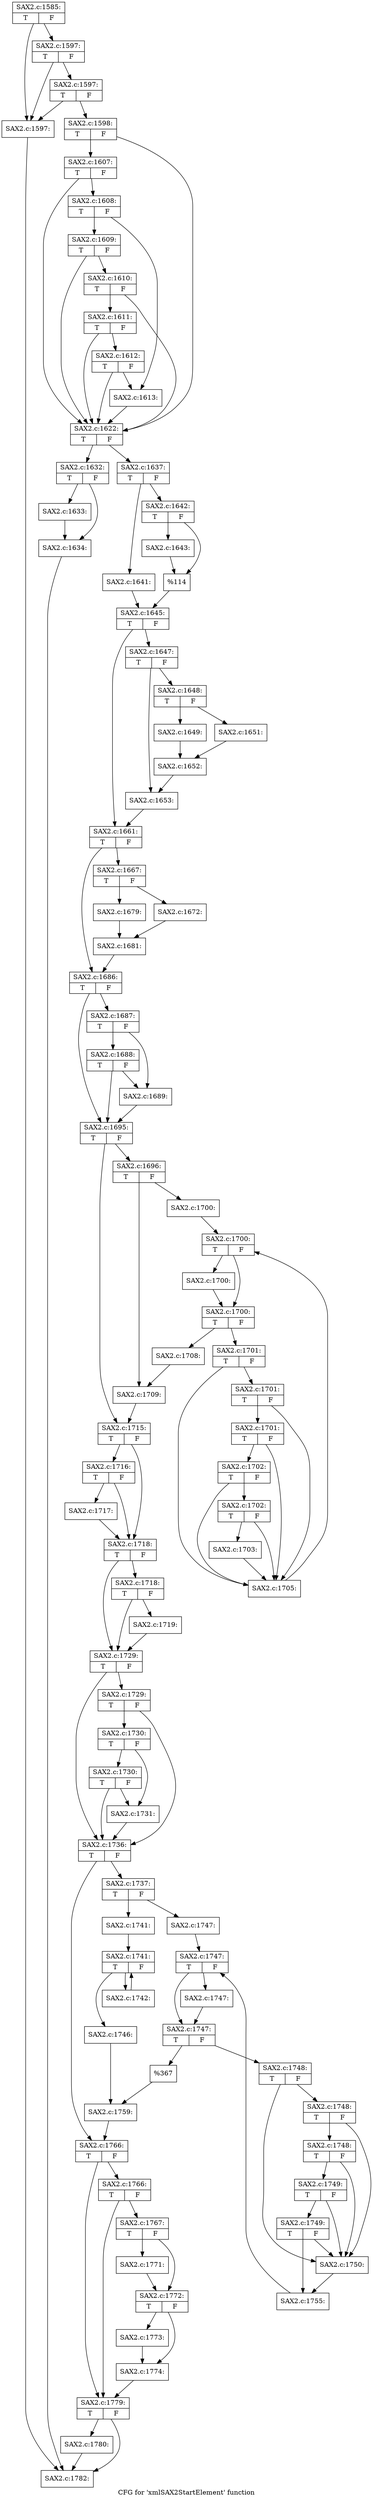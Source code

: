 digraph "CFG for 'xmlSAX2StartElement' function" {
	label="CFG for 'xmlSAX2StartElement' function";

	Node0x41f4eb0 [shape=record,label="{SAX2.c:1585:|{<s0>T|<s1>F}}"];
	Node0x41f4eb0 -> Node0x41f7560;
	Node0x41f4eb0 -> Node0x41f7680;
	Node0x41f7680 [shape=record,label="{SAX2.c:1597:|{<s0>T|<s1>F}}"];
	Node0x41f7680 -> Node0x41f7560;
	Node0x41f7680 -> Node0x41f7600;
	Node0x41f7600 [shape=record,label="{SAX2.c:1597:|{<s0>T|<s1>F}}"];
	Node0x41f7600 -> Node0x41f7560;
	Node0x41f7600 -> Node0x41f75b0;
	Node0x41f7560 [shape=record,label="{SAX2.c:1597:}"];
	Node0x41f7560 -> Node0x4211320;
	Node0x41f75b0 [shape=record,label="{SAX2.c:1598:|{<s0>T|<s1>F}}"];
	Node0x41f75b0 -> Node0x41f8380;
	Node0x41f75b0 -> Node0x41f82b0;
	Node0x41f8380 [shape=record,label="{SAX2.c:1607:|{<s0>T|<s1>F}}"];
	Node0x41f8380 -> Node0x41f8300;
	Node0x41f8380 -> Node0x41f82b0;
	Node0x41f8300 [shape=record,label="{SAX2.c:1608:|{<s0>T|<s1>F}}"];
	Node0x41f8300 -> Node0x41f8260;
	Node0x41f8300 -> Node0x41f8bc0;
	Node0x41f8bc0 [shape=record,label="{SAX2.c:1609:|{<s0>T|<s1>F}}"];
	Node0x41f8bc0 -> Node0x41f9170;
	Node0x41f8bc0 -> Node0x41f82b0;
	Node0x41f9170 [shape=record,label="{SAX2.c:1610:|{<s0>T|<s1>F}}"];
	Node0x41f9170 -> Node0x41f90f0;
	Node0x41f9170 -> Node0x41f82b0;
	Node0x41f90f0 [shape=record,label="{SAX2.c:1611:|{<s0>T|<s1>F}}"];
	Node0x41f90f0 -> Node0x41f90a0;
	Node0x41f90f0 -> Node0x41f82b0;
	Node0x41f90a0 [shape=record,label="{SAX2.c:1612:|{<s0>T|<s1>F}}"];
	Node0x41f90a0 -> Node0x41f8260;
	Node0x41f90a0 -> Node0x41f82b0;
	Node0x41f8260 [shape=record,label="{SAX2.c:1613:}"];
	Node0x41f8260 -> Node0x41f82b0;
	Node0x41f82b0 [shape=record,label="{SAX2.c:1622:|{<s0>T|<s1>F}}"];
	Node0x41f82b0 -> Node0x41fbc90;
	Node0x41f82b0 -> Node0x41fc1c0;
	Node0x41fbc90 [shape=record,label="{SAX2.c:1632:|{<s0>T|<s1>F}}"];
	Node0x41fbc90 -> Node0x41fc3e0;
	Node0x41fbc90 -> Node0x41fc430;
	Node0x41fc3e0 [shape=record,label="{SAX2.c:1633:}"];
	Node0x41fc3e0 -> Node0x41fc430;
	Node0x41fc430 [shape=record,label="{SAX2.c:1634:}"];
	Node0x41fc430 -> Node0x4211320;
	Node0x41fc1c0 [shape=record,label="{SAX2.c:1637:|{<s0>T|<s1>F}}"];
	Node0x41fc1c0 -> Node0x41fcbb0;
	Node0x41fc1c0 -> Node0x41fcc50;
	Node0x41fcbb0 [shape=record,label="{SAX2.c:1641:}"];
	Node0x41fcbb0 -> Node0x41fcc00;
	Node0x41fcc50 [shape=record,label="{SAX2.c:1642:|{<s0>T|<s1>F}}"];
	Node0x41fcc50 -> Node0x41fd5d0;
	Node0x41fcc50 -> Node0x41fdb30;
	Node0x41fd5d0 [shape=record,label="{SAX2.c:1643:}"];
	Node0x41fd5d0 -> Node0x41fdb30;
	Node0x41fdb30 [shape=record,label="{%114}"];
	Node0x41fdb30 -> Node0x41fcc00;
	Node0x41fcc00 [shape=record,label="{SAX2.c:1645:|{<s0>T|<s1>F}}"];
	Node0x41fcc00 -> Node0x41fe370;
	Node0x41fcc00 -> Node0x41fe3c0;
	Node0x41fe370 [shape=record,label="{SAX2.c:1647:|{<s0>T|<s1>F}}"];
	Node0x41fe370 -> Node0x41fe770;
	Node0x41fe370 -> Node0x41fe7c0;
	Node0x41fe770 [shape=record,label="{SAX2.c:1648:|{<s0>T|<s1>F}}"];
	Node0x41fe770 -> Node0x41fec30;
	Node0x41fe770 -> Node0x41fecd0;
	Node0x41fec30 [shape=record,label="{SAX2.c:1649:}"];
	Node0x41fec30 -> Node0x41fec80;
	Node0x41fecd0 [shape=record,label="{SAX2.c:1651:}"];
	Node0x41fecd0 -> Node0x41fec80;
	Node0x41fec80 [shape=record,label="{SAX2.c:1652:}"];
	Node0x41fec80 -> Node0x41fe7c0;
	Node0x41fe7c0 [shape=record,label="{SAX2.c:1653:}"];
	Node0x41fe7c0 -> Node0x41fe3c0;
	Node0x41fe3c0 [shape=record,label="{SAX2.c:1661:|{<s0>T|<s1>F}}"];
	Node0x41fe3c0 -> Node0x42002b0;
	Node0x41fe3c0 -> Node0x4200630;
	Node0x42002b0 [shape=record,label="{SAX2.c:1667:|{<s0>T|<s1>F}}"];
	Node0x42002b0 -> Node0x4200850;
	Node0x42002b0 -> Node0x42008f0;
	Node0x4200850 [shape=record,label="{SAX2.c:1672:}"];
	Node0x4200850 -> Node0x42008a0;
	Node0x42008f0 [shape=record,label="{SAX2.c:1679:}"];
	Node0x42008f0 -> Node0x42008a0;
	Node0x42008a0 [shape=record,label="{SAX2.c:1681:}"];
	Node0x42008a0 -> Node0x4200630;
	Node0x4200630 [shape=record,label="{SAX2.c:1686:|{<s0>T|<s1>F}}"];
	Node0x4200630 -> Node0x42015b0;
	Node0x4200630 -> Node0x4201600;
	Node0x4201600 [shape=record,label="{SAX2.c:1687:|{<s0>T|<s1>F}}"];
	Node0x4201600 -> Node0x4201170;
	Node0x4201600 -> Node0x42018c0;
	Node0x42018c0 [shape=record,label="{SAX2.c:1688:|{<s0>T|<s1>F}}"];
	Node0x42018c0 -> Node0x4201170;
	Node0x42018c0 -> Node0x42015b0;
	Node0x4201170 [shape=record,label="{SAX2.c:1689:}"];
	Node0x4201170 -> Node0x42015b0;
	Node0x42015b0 [shape=record,label="{SAX2.c:1695:|{<s0>T|<s1>F}}"];
	Node0x42015b0 -> Node0x42025d0;
	Node0x42015b0 -> Node0x4202ab0;
	Node0x42025d0 [shape=record,label="{SAX2.c:1696:|{<s0>T|<s1>F}}"];
	Node0x42025d0 -> Node0x4203640;
	Node0x42025d0 -> Node0x42035f0;
	Node0x42035f0 [shape=record,label="{SAX2.c:1700:}"];
	Node0x42035f0 -> Node0x42039c0;
	Node0x42039c0 [shape=record,label="{SAX2.c:1700:|{<s0>T|<s1>F}}"];
	Node0x42039c0 -> Node0x4203c70;
	Node0x42039c0 -> Node0x4203c20;
	Node0x4203c70 [shape=record,label="{SAX2.c:1700:}"];
	Node0x4203c70 -> Node0x4203c20;
	Node0x4203c20 [shape=record,label="{SAX2.c:1700:|{<s0>T|<s1>F}}"];
	Node0x4203c20 -> Node0x4204100;
	Node0x4203c20 -> Node0x4203ba0;
	Node0x4204100 [shape=record,label="{SAX2.c:1701:|{<s0>T|<s1>F}}"];
	Node0x4204100 -> Node0x4204460;
	Node0x4204100 -> Node0x4204290;
	Node0x4204460 [shape=record,label="{SAX2.c:1701:|{<s0>T|<s1>F}}"];
	Node0x4204460 -> Node0x42043e0;
	Node0x4204460 -> Node0x4204290;
	Node0x42043e0 [shape=record,label="{SAX2.c:1701:|{<s0>T|<s1>F}}"];
	Node0x42043e0 -> Node0x4204360;
	Node0x42043e0 -> Node0x4204290;
	Node0x4204360 [shape=record,label="{SAX2.c:1702:|{<s0>T|<s1>F}}"];
	Node0x4204360 -> Node0x42042e0;
	Node0x4204360 -> Node0x4204290;
	Node0x42042e0 [shape=record,label="{SAX2.c:1702:|{<s0>T|<s1>F}}"];
	Node0x42042e0 -> Node0x4204240;
	Node0x42042e0 -> Node0x4204290;
	Node0x4204240 [shape=record,label="{SAX2.c:1703:}"];
	Node0x4204240 -> Node0x4204290;
	Node0x4204290 [shape=record,label="{SAX2.c:1705:}"];
	Node0x4204290 -> Node0x42039c0;
	Node0x4203ba0 [shape=record,label="{SAX2.c:1708:}"];
	Node0x4203ba0 -> Node0x4203640;
	Node0x4203640 [shape=record,label="{SAX2.c:1709:}"];
	Node0x4203640 -> Node0x4202ab0;
	Node0x4202ab0 [shape=record,label="{SAX2.c:1715:|{<s0>T|<s1>F}}"];
	Node0x4202ab0 -> Node0x4207380;
	Node0x4202ab0 -> Node0x4205cb0;
	Node0x4207380 [shape=record,label="{SAX2.c:1716:|{<s0>T|<s1>F}}"];
	Node0x4207380 -> Node0x41c7e40;
	Node0x4207380 -> Node0x4205cb0;
	Node0x41c7e40 [shape=record,label="{SAX2.c:1717:}"];
	Node0x41c7e40 -> Node0x4205cb0;
	Node0x4205cb0 [shape=record,label="{SAX2.c:1718:|{<s0>T|<s1>F}}"];
	Node0x4205cb0 -> Node0x4207c00;
	Node0x4205cb0 -> Node0x4207bb0;
	Node0x4207c00 [shape=record,label="{SAX2.c:1718:|{<s0>T|<s1>F}}"];
	Node0x4207c00 -> Node0x4207b60;
	Node0x4207c00 -> Node0x4207bb0;
	Node0x4207b60 [shape=record,label="{SAX2.c:1719:}"];
	Node0x4207b60 -> Node0x4207bb0;
	Node0x4207bb0 [shape=record,label="{SAX2.c:1729:|{<s0>T|<s1>F}}"];
	Node0x4207bb0 -> Node0x4208ea0;
	Node0x4207bb0 -> Node0x4208e00;
	Node0x4208ea0 [shape=record,label="{SAX2.c:1729:|{<s0>T|<s1>F}}"];
	Node0x4208ea0 -> Node0x4208e50;
	Node0x4208ea0 -> Node0x4208e00;
	Node0x4208e50 [shape=record,label="{SAX2.c:1730:|{<s0>T|<s1>F}}"];
	Node0x4208e50 -> Node0x42085e0;
	Node0x4208e50 -> Node0x42093c0;
	Node0x42093c0 [shape=record,label="{SAX2.c:1730:|{<s0>T|<s1>F}}"];
	Node0x42093c0 -> Node0x42085e0;
	Node0x42093c0 -> Node0x4208e00;
	Node0x42085e0 [shape=record,label="{SAX2.c:1731:}"];
	Node0x42085e0 -> Node0x4208e00;
	Node0x4208e00 [shape=record,label="{SAX2.c:1736:|{<s0>T|<s1>F}}"];
	Node0x4208e00 -> Node0x420b000;
	Node0x4208e00 -> Node0x420b3e0;
	Node0x420b000 [shape=record,label="{SAX2.c:1737:|{<s0>T|<s1>F}}"];
	Node0x420b000 -> Node0x420bf50;
	Node0x420b000 -> Node0x420bff0;
	Node0x420bf50 [shape=record,label="{SAX2.c:1741:}"];
	Node0x420bf50 -> Node0x420c370;
	Node0x420c370 [shape=record,label="{SAX2.c:1741:|{<s0>T|<s1>F}}"];
	Node0x420c370 -> Node0x420c720;
	Node0x420c370 -> Node0x420c550;
	Node0x420c720 [shape=record,label="{SAX2.c:1742:}"];
	Node0x420c720 -> Node0x420c370;
	Node0x420c550 [shape=record,label="{SAX2.c:1746:}"];
	Node0x420c550 -> Node0x420bfa0;
	Node0x420bff0 [shape=record,label="{SAX2.c:1747:}"];
	Node0x420bff0 -> Node0x420d510;
	Node0x420d510 [shape=record,label="{SAX2.c:1747:|{<s0>T|<s1>F}}"];
	Node0x420d510 -> Node0x420d7c0;
	Node0x420d510 -> Node0x420d770;
	Node0x420d7c0 [shape=record,label="{SAX2.c:1747:}"];
	Node0x420d7c0 -> Node0x420d770;
	Node0x420d770 [shape=record,label="{SAX2.c:1747:|{<s0>T|<s1>F}}"];
	Node0x420d770 -> Node0x420dc50;
	Node0x420d770 -> Node0x420d6f0;
	Node0x420dc50 [shape=record,label="{SAX2.c:1748:|{<s0>T|<s1>F}}"];
	Node0x420dc50 -> Node0x420dd90;
	Node0x420dc50 -> Node0x420dfb0;
	Node0x420dfb0 [shape=record,label="{SAX2.c:1748:|{<s0>T|<s1>F}}"];
	Node0x420dfb0 -> Node0x420dd90;
	Node0x420dfb0 -> Node0x420df30;
	Node0x420df30 [shape=record,label="{SAX2.c:1748:|{<s0>T|<s1>F}}"];
	Node0x420df30 -> Node0x420dd90;
	Node0x420df30 -> Node0x420deb0;
	Node0x420deb0 [shape=record,label="{SAX2.c:1749:|{<s0>T|<s1>F}}"];
	Node0x420deb0 -> Node0x420dd90;
	Node0x420deb0 -> Node0x420de30;
	Node0x420de30 [shape=record,label="{SAX2.c:1749:|{<s0>T|<s1>F}}"];
	Node0x420de30 -> Node0x420dd90;
	Node0x420de30 -> Node0x420dde0;
	Node0x420dd90 [shape=record,label="{SAX2.c:1750:}"];
	Node0x420dd90 -> Node0x420dde0;
	Node0x420dde0 [shape=record,label="{SAX2.c:1755:}"];
	Node0x420dde0 -> Node0x420d510;
	Node0x420d6f0 [shape=record,label="{%367}"];
	Node0x420d6f0 -> Node0x420bfa0;
	Node0x420bfa0 [shape=record,label="{SAX2.c:1759:}"];
	Node0x420bfa0 -> Node0x420b3e0;
	Node0x420b3e0 [shape=record,label="{SAX2.c:1766:|{<s0>T|<s1>F}}"];
	Node0x420b3e0 -> Node0x42101c0;
	Node0x420b3e0 -> Node0x4210170;
	Node0x42101c0 [shape=record,label="{SAX2.c:1766:|{<s0>T|<s1>F}}"];
	Node0x42101c0 -> Node0x4210120;
	Node0x42101c0 -> Node0x4210170;
	Node0x4210120 [shape=record,label="{SAX2.c:1767:|{<s0>T|<s1>F}}"];
	Node0x4210120 -> Node0x42111c0;
	Node0x4210120 -> Node0x42114f0;
	Node0x42111c0 [shape=record,label="{SAX2.c:1771:}"];
	Node0x42111c0 -> Node0x42114f0;
	Node0x42114f0 [shape=record,label="{SAX2.c:1772:|{<s0>T|<s1>F}}"];
	Node0x42114f0 -> Node0x4211ab0;
	Node0x42114f0 -> Node0x4211b00;
	Node0x4211ab0 [shape=record,label="{SAX2.c:1773:}"];
	Node0x4211ab0 -> Node0x4211b00;
	Node0x4211b00 [shape=record,label="{SAX2.c:1774:}"];
	Node0x4211b00 -> Node0x4210170;
	Node0x4210170 [shape=record,label="{SAX2.c:1779:|{<s0>T|<s1>F}}"];
	Node0x4210170 -> Node0x4177470;
	Node0x4210170 -> Node0x4211320;
	Node0x4177470 [shape=record,label="{SAX2.c:1780:}"];
	Node0x4177470 -> Node0x4211320;
	Node0x4211320 [shape=record,label="{SAX2.c:1782:}"];
}

